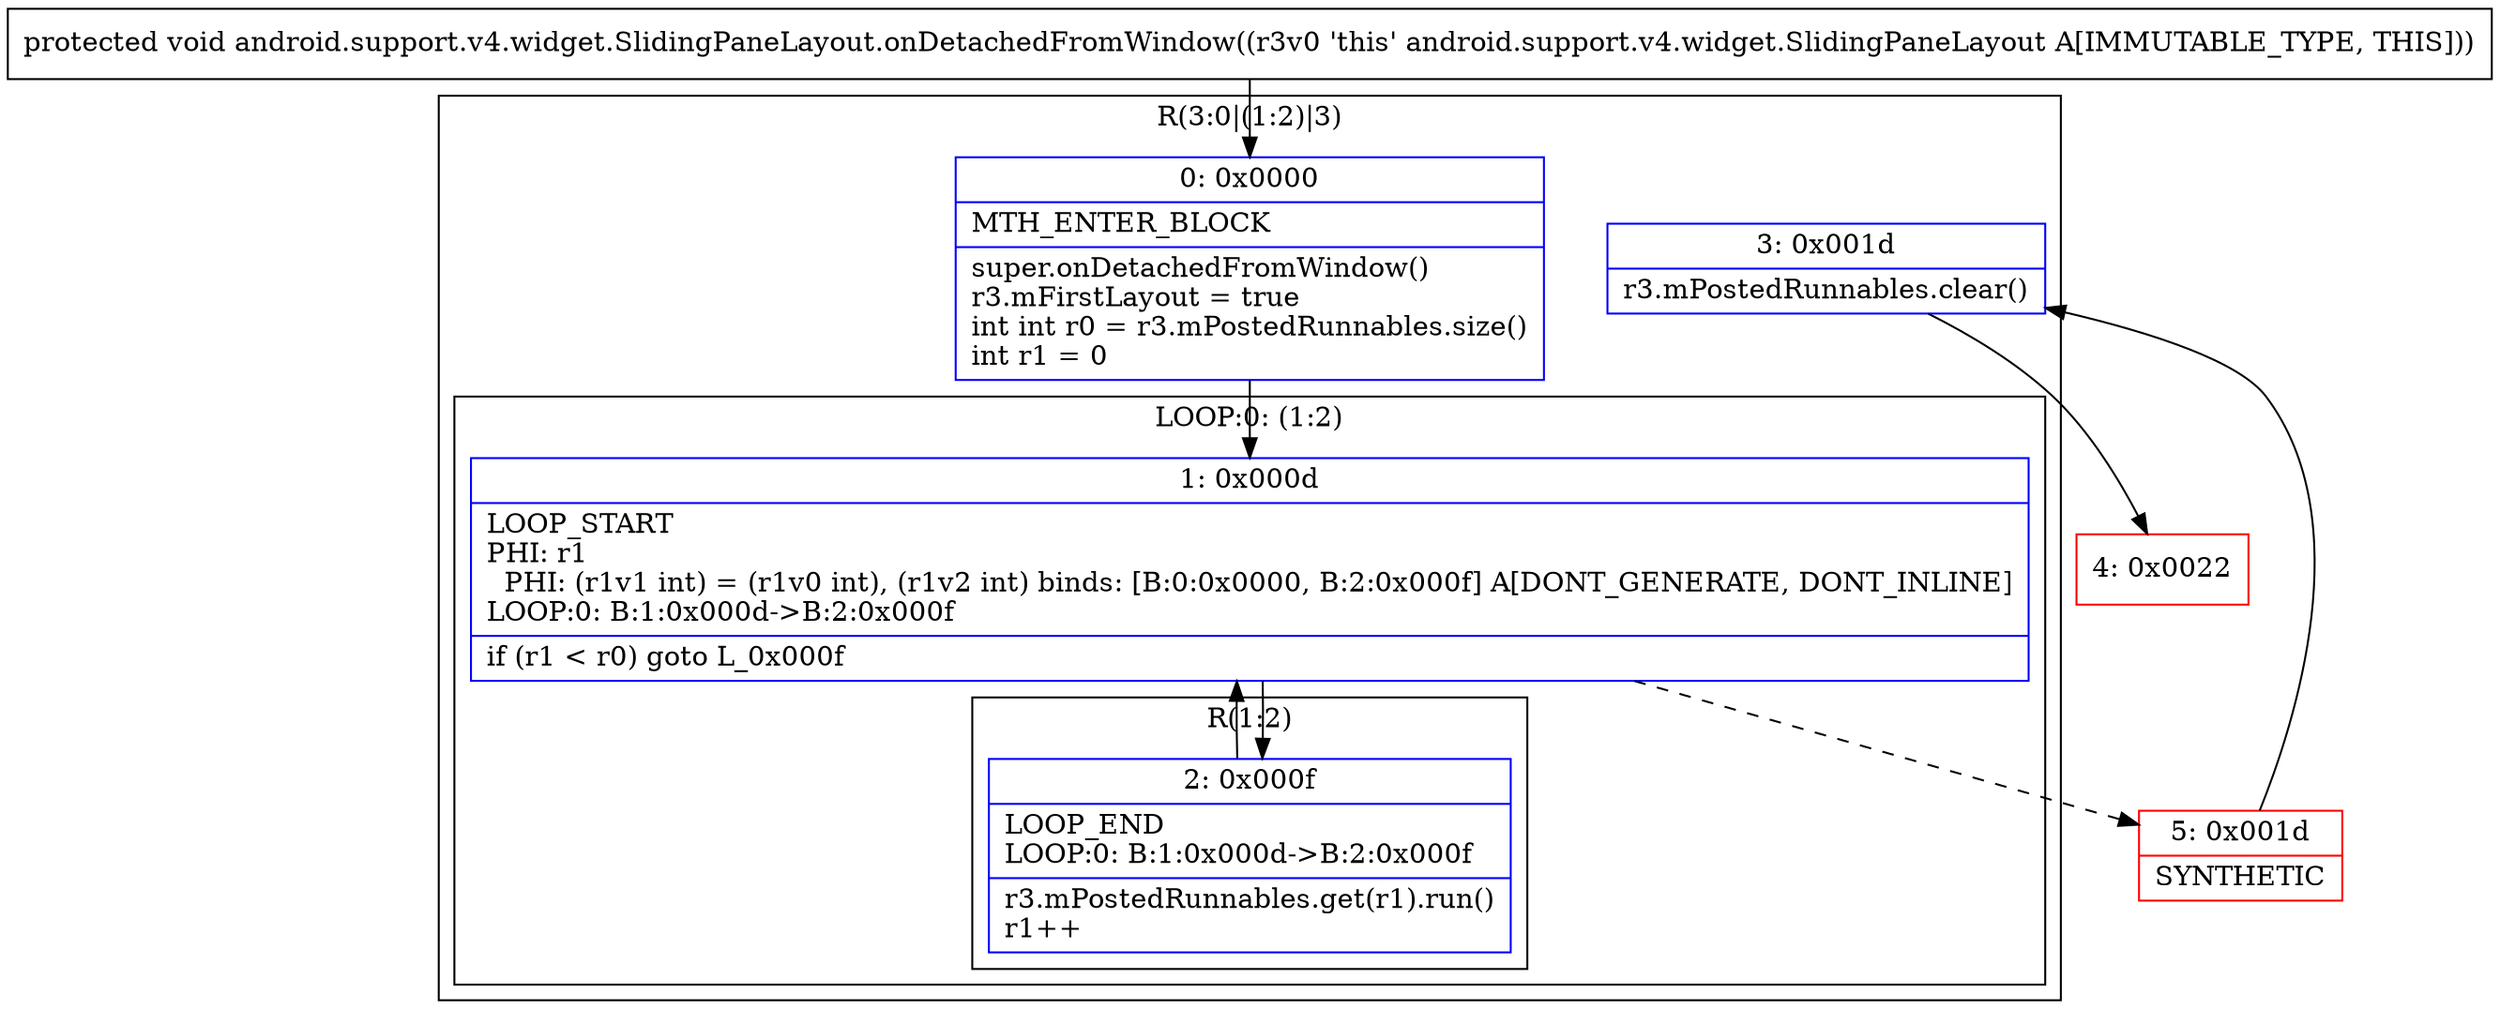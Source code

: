 digraph "CFG forandroid.support.v4.widget.SlidingPaneLayout.onDetachedFromWindow()V" {
subgraph cluster_Region_1406780798 {
label = "R(3:0|(1:2)|3)";
node [shape=record,color=blue];
Node_0 [shape=record,label="{0\:\ 0x0000|MTH_ENTER_BLOCK\l|super.onDetachedFromWindow()\lr3.mFirstLayout = true\lint int r0 = r3.mPostedRunnables.size()\lint r1 = 0\l}"];
subgraph cluster_LoopRegion_1308082556 {
label = "LOOP:0: (1:2)";
node [shape=record,color=blue];
Node_1 [shape=record,label="{1\:\ 0x000d|LOOP_START\lPHI: r1 \l  PHI: (r1v1 int) = (r1v0 int), (r1v2 int) binds: [B:0:0x0000, B:2:0x000f] A[DONT_GENERATE, DONT_INLINE]\lLOOP:0: B:1:0x000d\-\>B:2:0x000f\l|if (r1 \< r0) goto L_0x000f\l}"];
subgraph cluster_Region_1216370152 {
label = "R(1:2)";
node [shape=record,color=blue];
Node_2 [shape=record,label="{2\:\ 0x000f|LOOP_END\lLOOP:0: B:1:0x000d\-\>B:2:0x000f\l|r3.mPostedRunnables.get(r1).run()\lr1++\l}"];
}
}
Node_3 [shape=record,label="{3\:\ 0x001d|r3.mPostedRunnables.clear()\l}"];
}
Node_4 [shape=record,color=red,label="{4\:\ 0x0022}"];
Node_5 [shape=record,color=red,label="{5\:\ 0x001d|SYNTHETIC\l}"];
MethodNode[shape=record,label="{protected void android.support.v4.widget.SlidingPaneLayout.onDetachedFromWindow((r3v0 'this' android.support.v4.widget.SlidingPaneLayout A[IMMUTABLE_TYPE, THIS])) }"];
MethodNode -> Node_0;
Node_0 -> Node_1;
Node_1 -> Node_2;
Node_1 -> Node_5[style=dashed];
Node_2 -> Node_1;
Node_3 -> Node_4;
Node_5 -> Node_3;
}

